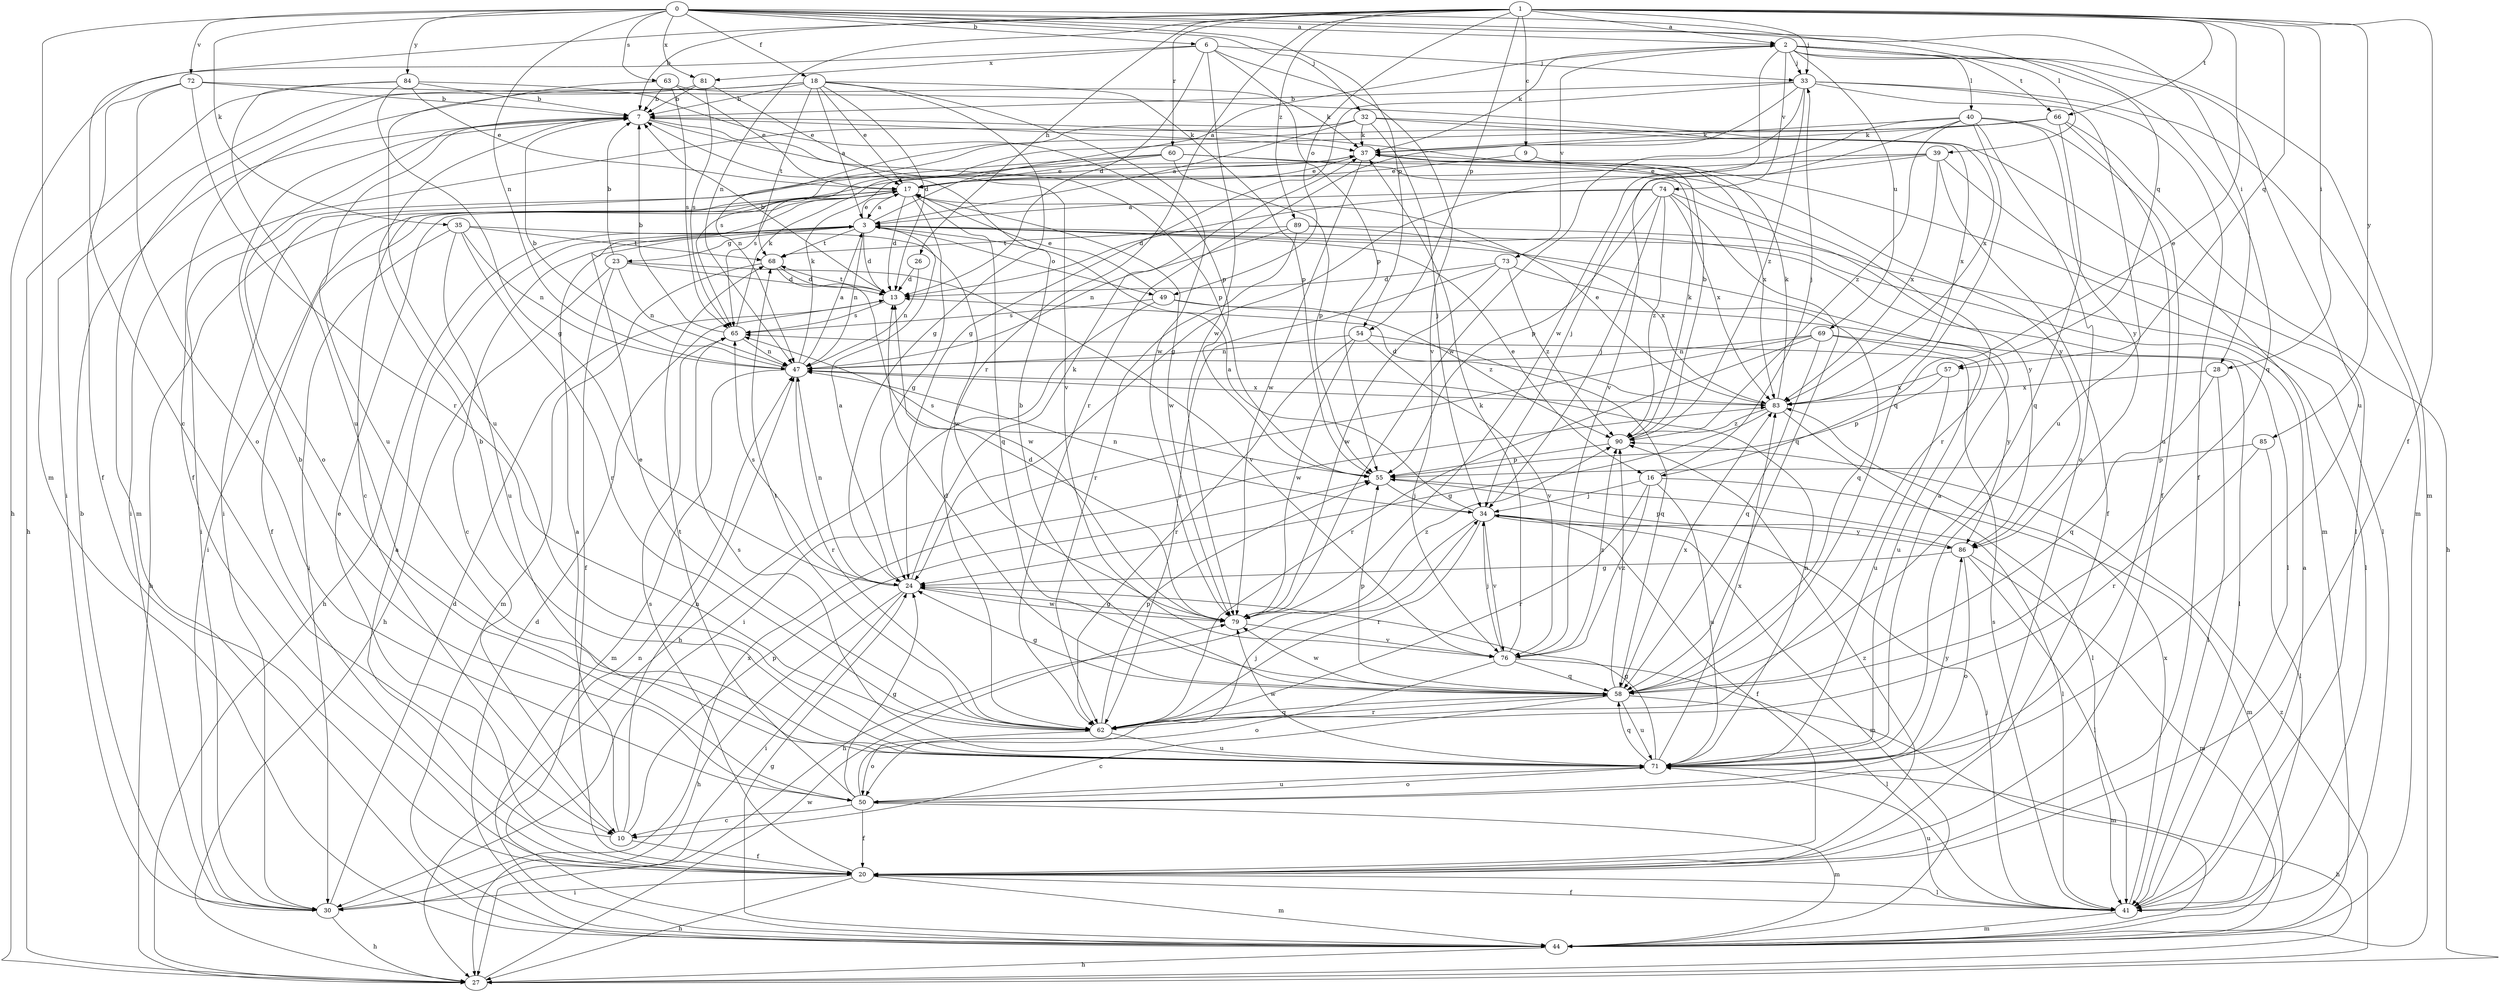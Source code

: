 strict digraph  {
0;
1;
2;
3;
6;
7;
9;
10;
13;
16;
17;
18;
20;
23;
24;
26;
27;
28;
30;
32;
33;
34;
35;
37;
39;
40;
41;
44;
47;
49;
50;
54;
55;
57;
58;
60;
62;
63;
65;
66;
68;
69;
71;
72;
73;
74;
76;
79;
81;
83;
84;
85;
86;
89;
90;
0 -> 2  [label=a];
0 -> 6  [label=b];
0 -> 18  [label=f];
0 -> 28  [label=i];
0 -> 32  [label=j];
0 -> 35  [label=k];
0 -> 39  [label=l];
0 -> 44  [label=m];
0 -> 47  [label=n];
0 -> 54  [label=p];
0 -> 57  [label=q];
0 -> 63  [label=s];
0 -> 72  [label=v];
0 -> 81  [label=x];
0 -> 84  [label=y];
1 -> 2  [label=a];
1 -> 7  [label=b];
1 -> 9  [label=c];
1 -> 10  [label=c];
1 -> 16  [label=e];
1 -> 20  [label=f];
1 -> 26  [label=h];
1 -> 28  [label=i];
1 -> 33  [label=j];
1 -> 47  [label=n];
1 -> 49  [label=o];
1 -> 54  [label=p];
1 -> 57  [label=q];
1 -> 60  [label=r];
1 -> 62  [label=r];
1 -> 66  [label=t];
1 -> 85  [label=y];
1 -> 89  [label=z];
2 -> 33  [label=j];
2 -> 37  [label=k];
2 -> 40  [label=l];
2 -> 44  [label=m];
2 -> 58  [label=q];
2 -> 66  [label=t];
2 -> 69  [label=u];
2 -> 71  [label=u];
2 -> 73  [label=v];
2 -> 74  [label=v];
2 -> 79  [label=w];
3 -> 2  [label=a];
3 -> 10  [label=c];
3 -> 13  [label=d];
3 -> 16  [label=e];
3 -> 17  [label=e];
3 -> 23  [label=g];
3 -> 27  [label=h];
3 -> 41  [label=l];
3 -> 47  [label=n];
3 -> 49  [label=o];
3 -> 68  [label=t];
6 -> 13  [label=d];
6 -> 27  [label=h];
6 -> 33  [label=j];
6 -> 55  [label=p];
6 -> 76  [label=v];
6 -> 79  [label=w];
6 -> 81  [label=x];
7 -> 37  [label=k];
7 -> 50  [label=o];
7 -> 55  [label=p];
7 -> 71  [label=u];
7 -> 76  [label=v];
9 -> 17  [label=e];
9 -> 41  [label=l];
10 -> 3  [label=a];
10 -> 17  [label=e];
10 -> 20  [label=f];
10 -> 47  [label=n];
10 -> 55  [label=p];
13 -> 7  [label=b];
13 -> 65  [label=s];
13 -> 68  [label=t];
16 -> 33  [label=j];
16 -> 34  [label=j];
16 -> 44  [label=m];
16 -> 62  [label=r];
16 -> 71  [label=u];
16 -> 76  [label=v];
17 -> 3  [label=a];
17 -> 13  [label=d];
17 -> 20  [label=f];
17 -> 24  [label=g];
17 -> 27  [label=h];
17 -> 30  [label=i];
17 -> 58  [label=q];
17 -> 79  [label=w];
18 -> 3  [label=a];
18 -> 7  [label=b];
18 -> 13  [label=d];
18 -> 17  [label=e];
18 -> 20  [label=f];
18 -> 24  [label=g];
18 -> 44  [label=m];
18 -> 55  [label=p];
18 -> 68  [label=t];
18 -> 79  [label=w];
20 -> 3  [label=a];
20 -> 27  [label=h];
20 -> 30  [label=i];
20 -> 41  [label=l];
20 -> 44  [label=m];
20 -> 65  [label=s];
20 -> 90  [label=z];
23 -> 7  [label=b];
23 -> 13  [label=d];
23 -> 20  [label=f];
23 -> 27  [label=h];
23 -> 47  [label=n];
23 -> 76  [label=v];
24 -> 3  [label=a];
24 -> 27  [label=h];
24 -> 30  [label=i];
24 -> 37  [label=k];
24 -> 47  [label=n];
24 -> 65  [label=s];
24 -> 79  [label=w];
26 -> 13  [label=d];
26 -> 47  [label=n];
27 -> 79  [label=w];
27 -> 90  [label=z];
28 -> 41  [label=l];
28 -> 58  [label=q];
28 -> 83  [label=x];
30 -> 7  [label=b];
30 -> 13  [label=d];
30 -> 27  [label=h];
30 -> 83  [label=x];
32 -> 3  [label=a];
32 -> 30  [label=i];
32 -> 34  [label=j];
32 -> 37  [label=k];
32 -> 44  [label=m];
32 -> 47  [label=n];
32 -> 83  [label=x];
33 -> 7  [label=b];
33 -> 20  [label=f];
33 -> 24  [label=g];
33 -> 44  [label=m];
33 -> 62  [label=r];
33 -> 71  [label=u];
33 -> 79  [label=w];
33 -> 90  [label=z];
34 -> 3  [label=a];
34 -> 20  [label=f];
34 -> 27  [label=h];
34 -> 44  [label=m];
34 -> 47  [label=n];
34 -> 62  [label=r];
34 -> 76  [label=v];
34 -> 86  [label=y];
35 -> 30  [label=i];
35 -> 47  [label=n];
35 -> 62  [label=r];
35 -> 68  [label=t];
35 -> 71  [label=u];
35 -> 79  [label=w];
37 -> 17  [label=e];
37 -> 79  [label=w];
37 -> 83  [label=x];
39 -> 10  [label=c];
39 -> 17  [label=e];
39 -> 20  [label=f];
39 -> 34  [label=j];
39 -> 41  [label=l];
39 -> 83  [label=x];
40 -> 20  [label=f];
40 -> 24  [label=g];
40 -> 37  [label=k];
40 -> 50  [label=o];
40 -> 58  [label=q];
40 -> 76  [label=v];
40 -> 86  [label=y];
40 -> 90  [label=z];
41 -> 3  [label=a];
41 -> 20  [label=f];
41 -> 34  [label=j];
41 -> 44  [label=m];
41 -> 65  [label=s];
41 -> 71  [label=u];
41 -> 83  [label=x];
44 -> 13  [label=d];
44 -> 24  [label=g];
44 -> 27  [label=h];
44 -> 47  [label=n];
47 -> 3  [label=a];
47 -> 7  [label=b];
47 -> 37  [label=k];
47 -> 44  [label=m];
47 -> 62  [label=r];
47 -> 83  [label=x];
49 -> 17  [label=e];
49 -> 27  [label=h];
49 -> 41  [label=l];
49 -> 65  [label=s];
49 -> 90  [label=z];
50 -> 7  [label=b];
50 -> 10  [label=c];
50 -> 20  [label=f];
50 -> 24  [label=g];
50 -> 34  [label=j];
50 -> 44  [label=m];
50 -> 68  [label=t];
50 -> 71  [label=u];
54 -> 47  [label=n];
54 -> 58  [label=q];
54 -> 62  [label=r];
54 -> 76  [label=v];
54 -> 79  [label=w];
55 -> 34  [label=j];
55 -> 41  [label=l];
55 -> 65  [label=s];
57 -> 55  [label=p];
57 -> 71  [label=u];
57 -> 83  [label=x];
58 -> 7  [label=b];
58 -> 10  [label=c];
58 -> 13  [label=d];
58 -> 24  [label=g];
58 -> 44  [label=m];
58 -> 55  [label=p];
58 -> 62  [label=r];
58 -> 71  [label=u];
58 -> 79  [label=w];
58 -> 83  [label=x];
58 -> 90  [label=z];
60 -> 17  [label=e];
60 -> 30  [label=i];
60 -> 55  [label=p];
60 -> 62  [label=r];
60 -> 65  [label=s];
60 -> 86  [label=y];
62 -> 17  [label=e];
62 -> 50  [label=o];
62 -> 55  [label=p];
62 -> 58  [label=q];
62 -> 68  [label=t];
62 -> 71  [label=u];
63 -> 7  [label=b];
63 -> 17  [label=e];
63 -> 37  [label=k];
63 -> 65  [label=s];
63 -> 71  [label=u];
65 -> 7  [label=b];
65 -> 37  [label=k];
65 -> 47  [label=n];
66 -> 27  [label=h];
66 -> 30  [label=i];
66 -> 37  [label=k];
66 -> 58  [label=q];
66 -> 65  [label=s];
66 -> 71  [label=u];
68 -> 13  [label=d];
68 -> 44  [label=m];
68 -> 79  [label=w];
69 -> 30  [label=i];
69 -> 47  [label=n];
69 -> 58  [label=q];
69 -> 62  [label=r];
69 -> 71  [label=u];
69 -> 86  [label=y];
71 -> 3  [label=a];
71 -> 7  [label=b];
71 -> 24  [label=g];
71 -> 27  [label=h];
71 -> 47  [label=n];
71 -> 50  [label=o];
71 -> 58  [label=q];
71 -> 65  [label=s];
71 -> 79  [label=w];
71 -> 83  [label=x];
71 -> 86  [label=y];
72 -> 7  [label=b];
72 -> 20  [label=f];
72 -> 50  [label=o];
72 -> 62  [label=r];
72 -> 83  [label=x];
73 -> 13  [label=d];
73 -> 58  [label=q];
73 -> 62  [label=r];
73 -> 79  [label=w];
73 -> 90  [label=z];
74 -> 3  [label=a];
74 -> 13  [label=d];
74 -> 34  [label=j];
74 -> 55  [label=p];
74 -> 58  [label=q];
74 -> 83  [label=x];
74 -> 86  [label=y];
74 -> 90  [label=z];
76 -> 34  [label=j];
76 -> 37  [label=k];
76 -> 41  [label=l];
76 -> 50  [label=o];
76 -> 58  [label=q];
76 -> 90  [label=z];
79 -> 13  [label=d];
79 -> 24  [label=g];
79 -> 76  [label=v];
79 -> 90  [label=z];
81 -> 7  [label=b];
81 -> 17  [label=e];
81 -> 30  [label=i];
81 -> 65  [label=s];
83 -> 13  [label=d];
83 -> 17  [label=e];
83 -> 24  [label=g];
83 -> 37  [label=k];
83 -> 41  [label=l];
83 -> 90  [label=z];
84 -> 7  [label=b];
84 -> 17  [label=e];
84 -> 24  [label=g];
84 -> 27  [label=h];
84 -> 55  [label=p];
84 -> 71  [label=u];
85 -> 41  [label=l];
85 -> 55  [label=p];
85 -> 62  [label=r];
86 -> 24  [label=g];
86 -> 41  [label=l];
86 -> 44  [label=m];
86 -> 50  [label=o];
86 -> 55  [label=p];
89 -> 41  [label=l];
89 -> 47  [label=n];
89 -> 62  [label=r];
89 -> 68  [label=t];
89 -> 83  [label=x];
90 -> 7  [label=b];
90 -> 37  [label=k];
90 -> 55  [label=p];
}

